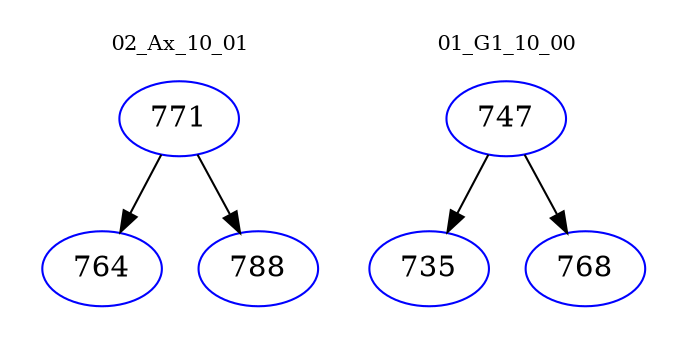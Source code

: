 digraph{
subgraph cluster_0 {
color = white
label = "02_Ax_10_01";
fontsize=10;
T0_771 [label="771", color="blue"]
T0_771 -> T0_764 [color="black"]
T0_764 [label="764", color="blue"]
T0_771 -> T0_788 [color="black"]
T0_788 [label="788", color="blue"]
}
subgraph cluster_1 {
color = white
label = "01_G1_10_00";
fontsize=10;
T1_747 [label="747", color="blue"]
T1_747 -> T1_735 [color="black"]
T1_735 [label="735", color="blue"]
T1_747 -> T1_768 [color="black"]
T1_768 [label="768", color="blue"]
}
}

